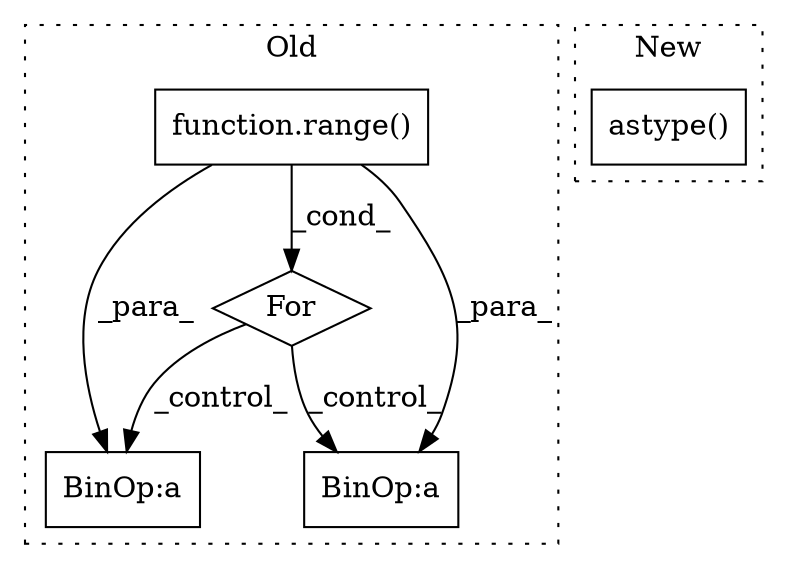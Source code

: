digraph G {
subgraph cluster0 {
1 [label="function.range()" a="75" s="6923,6945" l="6,1" shape="box"];
3 [label="For" a="107" s="6914,6946" l="4,14" shape="diamond"];
4 [label="BinOp:a" a="82" s="7169" l="1" shape="box"];
5 [label="BinOp:a" a="82" s="6995" l="1" shape="box"];
label = "Old";
style="dotted";
}
subgraph cluster1 {
2 [label="astype()" a="75" s="8633,8709" l="69,1" shape="box"];
label = "New";
style="dotted";
}
1 -> 5 [label="_para_"];
1 -> 4 [label="_para_"];
1 -> 3 [label="_cond_"];
3 -> 5 [label="_control_"];
3 -> 4 [label="_control_"];
}